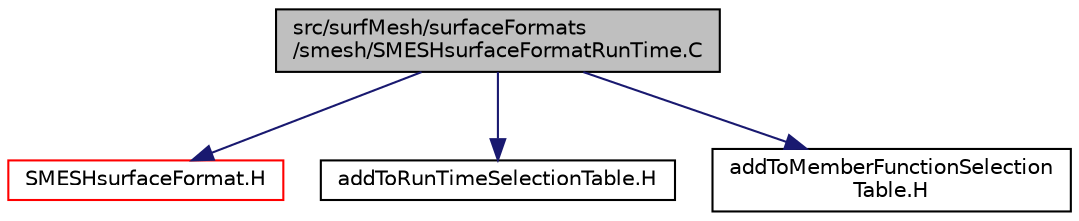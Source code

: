 digraph "src/surfMesh/surfaceFormats/smesh/SMESHsurfaceFormatRunTime.C"
{
  bgcolor="transparent";
  edge [fontname="Helvetica",fontsize="10",labelfontname="Helvetica",labelfontsize="10"];
  node [fontname="Helvetica",fontsize="10",shape=record];
  Node0 [label="src/surfMesh/surfaceFormats\l/smesh/SMESHsurfaceFormatRunTime.C",height=0.2,width=0.4,color="black", fillcolor="grey75", style="filled", fontcolor="black"];
  Node0 -> Node1 [color="midnightblue",fontsize="10",style="solid",fontname="Helvetica"];
  Node1 [label="SMESHsurfaceFormat.H",height=0.2,width=0.4,color="red",URL="$a15479.html"];
  Node0 -> Node197 [color="midnightblue",fontsize="10",style="solid",fontname="Helvetica"];
  Node197 [label="addToRunTimeSelectionTable.H",height=0.2,width=0.4,color="black",URL="$a09989.html",tooltip="Macros for easy insertion into run-time selection tables. "];
  Node0 -> Node198 [color="midnightblue",fontsize="10",style="solid",fontname="Helvetica"];
  Node198 [label="addToMemberFunctionSelection\lTable.H",height=0.2,width=0.4,color="black",URL="$a09995.html",tooltip="Macros for easy insertion into member function selection tables. "];
}
